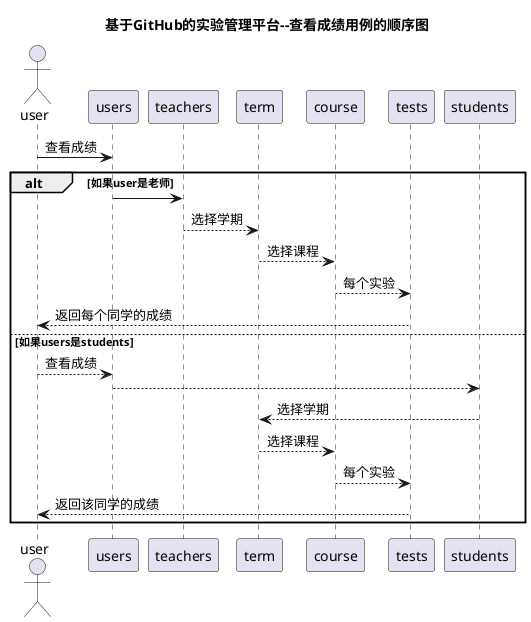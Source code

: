 @startuml
title 基于GitHub的实验管理平台--查看成绩用例的顺序图
actor user
user ->users:查看成绩
alt 如果user是老师
	users -> teachers
	teachers --> term:选择学期
	term --> course:选择课程
	course --> tests:每个实验
	tests --> user:返回每个同学的成绩
else 如果users是students
    user --> users:查看成绩
     users -->students
     students -->term:选择学期
     term --> course:选择课程
     	course --> tests:每个实验
     	tests --> user:返回该同学的成绩
end
@enduml